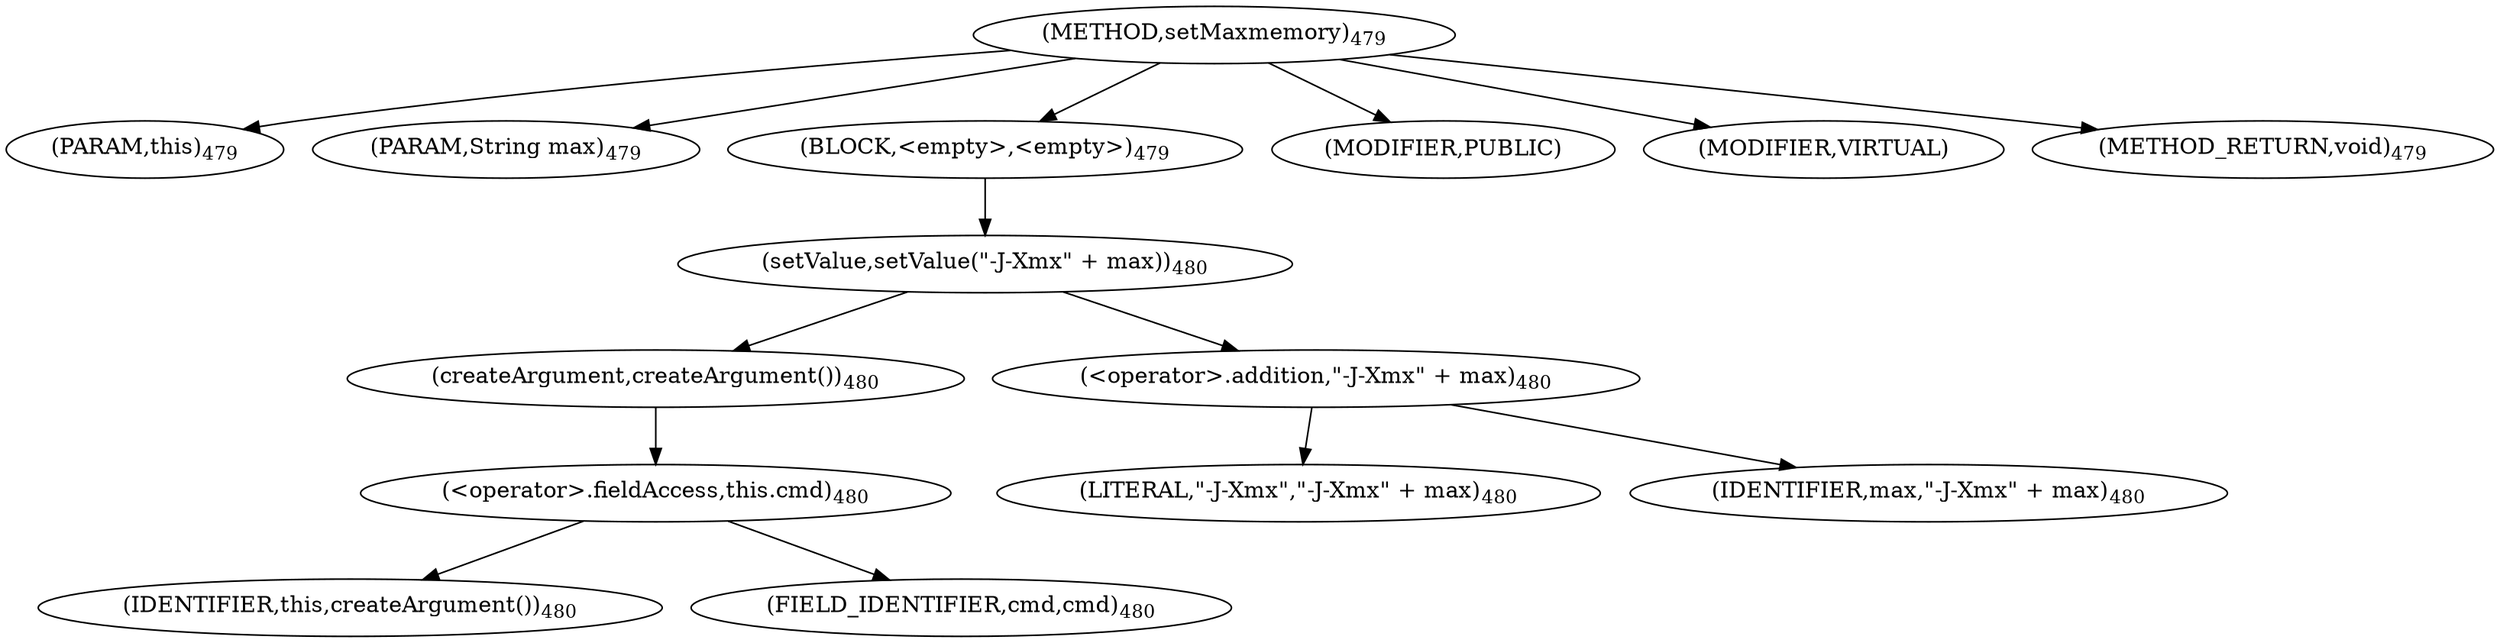 digraph "setMaxmemory" {  
"1039" [label = <(METHOD,setMaxmemory)<SUB>479</SUB>> ]
"1040" [label = <(PARAM,this)<SUB>479</SUB>> ]
"1041" [label = <(PARAM,String max)<SUB>479</SUB>> ]
"1042" [label = <(BLOCK,&lt;empty&gt;,&lt;empty&gt;)<SUB>479</SUB>> ]
"1043" [label = <(setValue,setValue(&quot;-J-Xmx&quot; + max))<SUB>480</SUB>> ]
"1044" [label = <(createArgument,createArgument())<SUB>480</SUB>> ]
"1045" [label = <(&lt;operator&gt;.fieldAccess,this.cmd)<SUB>480</SUB>> ]
"1046" [label = <(IDENTIFIER,this,createArgument())<SUB>480</SUB>> ]
"1047" [label = <(FIELD_IDENTIFIER,cmd,cmd)<SUB>480</SUB>> ]
"1048" [label = <(&lt;operator&gt;.addition,&quot;-J-Xmx&quot; + max)<SUB>480</SUB>> ]
"1049" [label = <(LITERAL,&quot;-J-Xmx&quot;,&quot;-J-Xmx&quot; + max)<SUB>480</SUB>> ]
"1050" [label = <(IDENTIFIER,max,&quot;-J-Xmx&quot; + max)<SUB>480</SUB>> ]
"1051" [label = <(MODIFIER,PUBLIC)> ]
"1052" [label = <(MODIFIER,VIRTUAL)> ]
"1053" [label = <(METHOD_RETURN,void)<SUB>479</SUB>> ]
  "1039" -> "1040" 
  "1039" -> "1041" 
  "1039" -> "1042" 
  "1039" -> "1051" 
  "1039" -> "1052" 
  "1039" -> "1053" 
  "1042" -> "1043" 
  "1043" -> "1044" 
  "1043" -> "1048" 
  "1044" -> "1045" 
  "1045" -> "1046" 
  "1045" -> "1047" 
  "1048" -> "1049" 
  "1048" -> "1050" 
}
